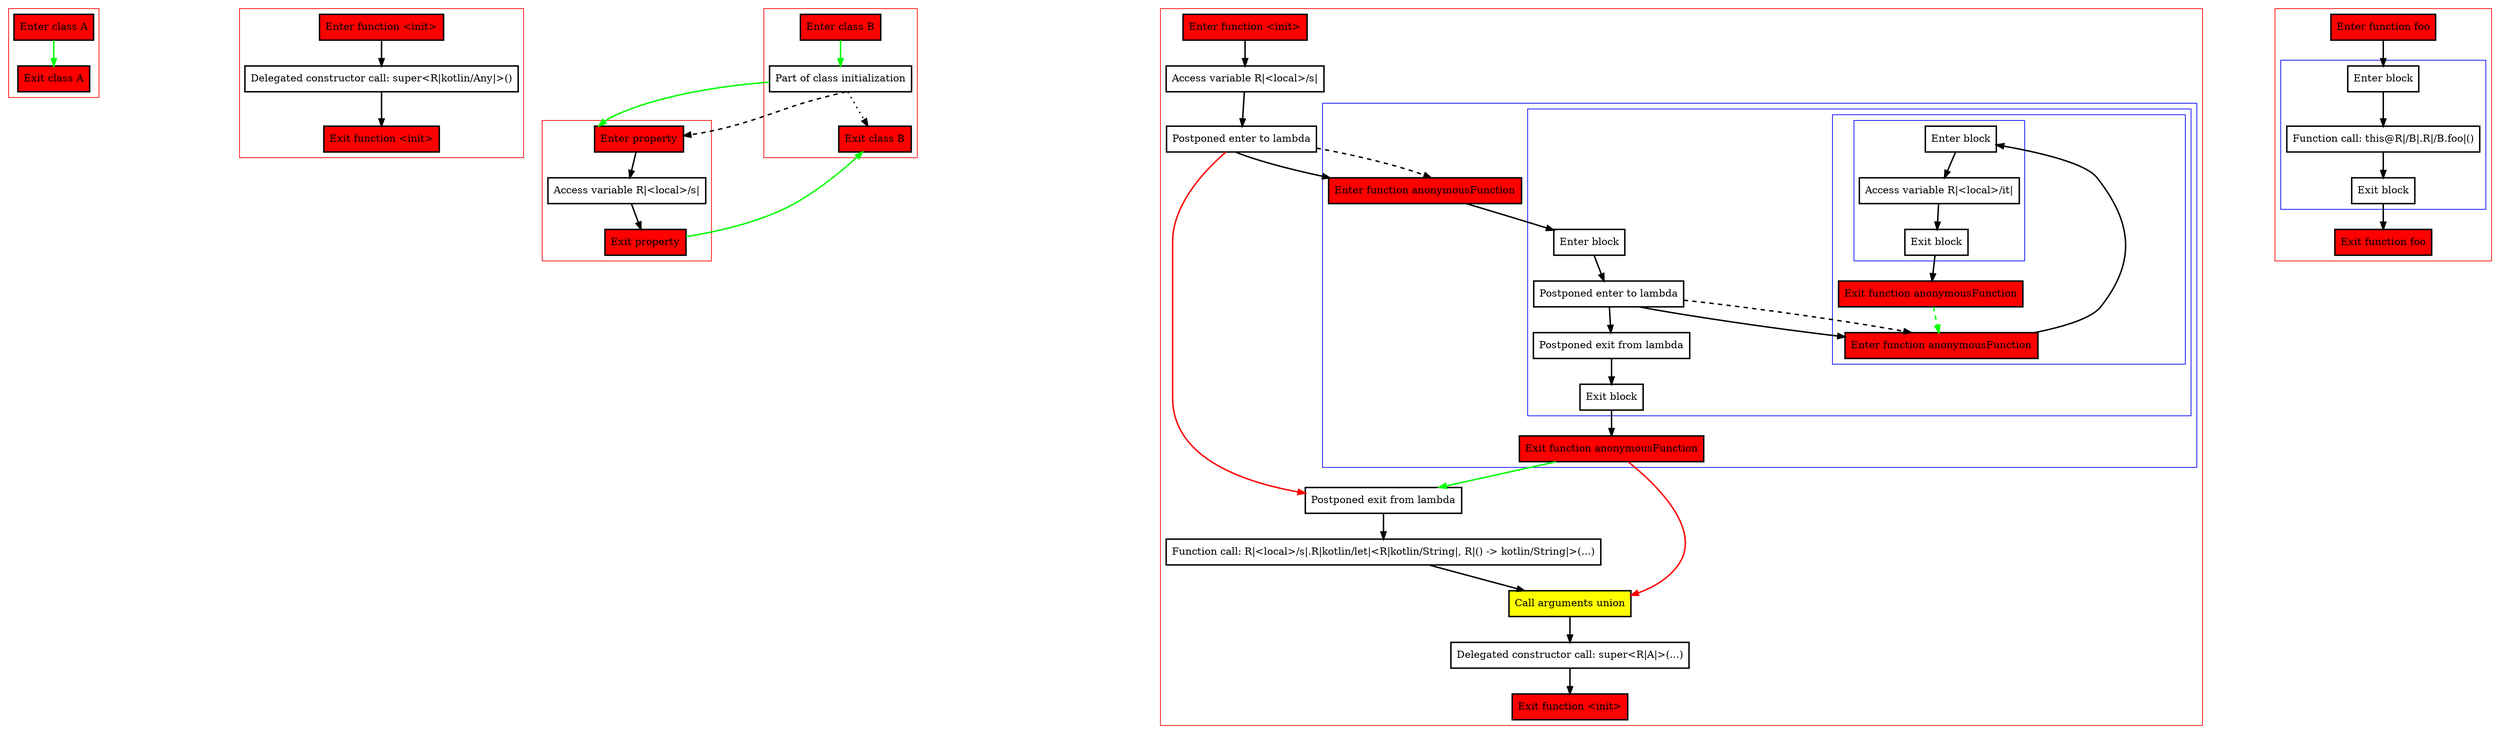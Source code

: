 digraph postponedLambdaInConstructor_kt {
    graph [nodesep=3]
    node [shape=box penwidth=2]
    edge [penwidth=2]

    subgraph cluster_0 {
        color=red
        0 [label="Enter class A" style="filled" fillcolor=red];
        1 [label="Exit class A" style="filled" fillcolor=red];
    }
    0 -> {1} [color=green];

    subgraph cluster_1 {
        color=red
        2 [label="Enter function <init>" style="filled" fillcolor=red];
        3 [label="Delegated constructor call: super<R|kotlin/Any|>()"];
        4 [label="Exit function <init>" style="filled" fillcolor=red];
    }
    2 -> {3};
    3 -> {4};

    subgraph cluster_2 {
        color=red
        5 [label="Enter class B" style="filled" fillcolor=red];
        6 [label="Part of class initialization"];
        7 [label="Exit class B" style="filled" fillcolor=red];
    }
    5 -> {6} [color=green];
    6 -> {7} [style=dotted];
    6 -> {27} [color=green];
    6 -> {27} [style=dashed];

    subgraph cluster_3 {
        color=red
        8 [label="Enter function <init>" style="filled" fillcolor=red];
        9 [label="Access variable R|<local>/s|"];
        10 [label="Postponed enter to lambda"];
        subgraph cluster_4 {
            color=blue
            16 [label="Enter function anonymousFunction" style="filled" fillcolor=red];
            subgraph cluster_5 {
                color=blue
                17 [label="Enter block"];
                18 [label="Postponed enter to lambda"];
                subgraph cluster_6 {
                    color=blue
                    22 [label="Enter function anonymousFunction" style="filled" fillcolor=red];
                    subgraph cluster_7 {
                        color=blue
                        23 [label="Enter block"];
                        24 [label="Access variable R|<local>/it|"];
                        25 [label="Exit block"];
                    }
                    26 [label="Exit function anonymousFunction" style="filled" fillcolor=red];
                }
                19 [label="Postponed exit from lambda"];
                20 [label="Exit block"];
            }
            21 [label="Exit function anonymousFunction" style="filled" fillcolor=red];
        }
        11 [label="Postponed exit from lambda"];
        12 [label="Function call: R|<local>/s|.R|kotlin/let|<R|kotlin/String|, R|() -> kotlin/String|>(...)"];
        13 [label="Call arguments union" style="filled" fillcolor=yellow];
        14 [label="Delegated constructor call: super<R|A|>(...)"];
        15 [label="Exit function <init>" style="filled" fillcolor=red];
    }
    8 -> {9};
    9 -> {10};
    10 -> {16};
    10 -> {11} [color=red];
    10 -> {16} [style=dashed];
    11 -> {12};
    12 -> {13};
    13 -> {14};
    14 -> {15};
    16 -> {17};
    17 -> {18};
    18 -> {19 22};
    18 -> {22} [style=dashed];
    19 -> {20};
    20 -> {21};
    21 -> {13} [color=red];
    21 -> {11} [color=green];
    22 -> {23};
    23 -> {24};
    24 -> {25};
    25 -> {26};
    26 -> {22} [color=green style=dashed];

    subgraph cluster_8 {
        color=red
        27 [label="Enter property" style="filled" fillcolor=red];
        28 [label="Access variable R|<local>/s|"];
        29 [label="Exit property" style="filled" fillcolor=red];
    }
    27 -> {28};
    28 -> {29};
    29 -> {7} [color=green];

    subgraph cluster_9 {
        color=red
        30 [label="Enter function foo" style="filled" fillcolor=red];
        subgraph cluster_10 {
            color=blue
            31 [label="Enter block"];
            32 [label="Function call: this@R|/B|.R|/B.foo|()"];
            33 [label="Exit block"];
        }
        34 [label="Exit function foo" style="filled" fillcolor=red];
    }
    30 -> {31};
    31 -> {32};
    32 -> {33};
    33 -> {34};

}
